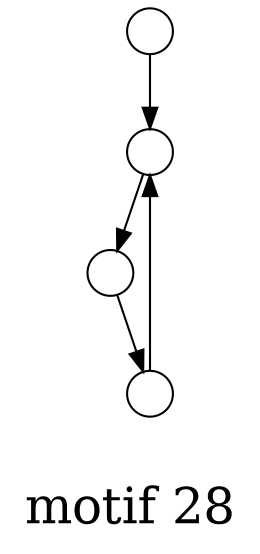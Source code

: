 /*****
motif 28
*****/

digraph G {
  graph [splines=false overlap=false]
  node  [shape=ellipse, width=0.3, height=0.3, label=""]
  0 ;
  1 ;
  2 ;
  3 ;
  0 -> 1;
  1 -> 2;
  2 -> 0;
  3 -> 0;
  label = "\nmotif 28\n";  fontsize=24;
}
